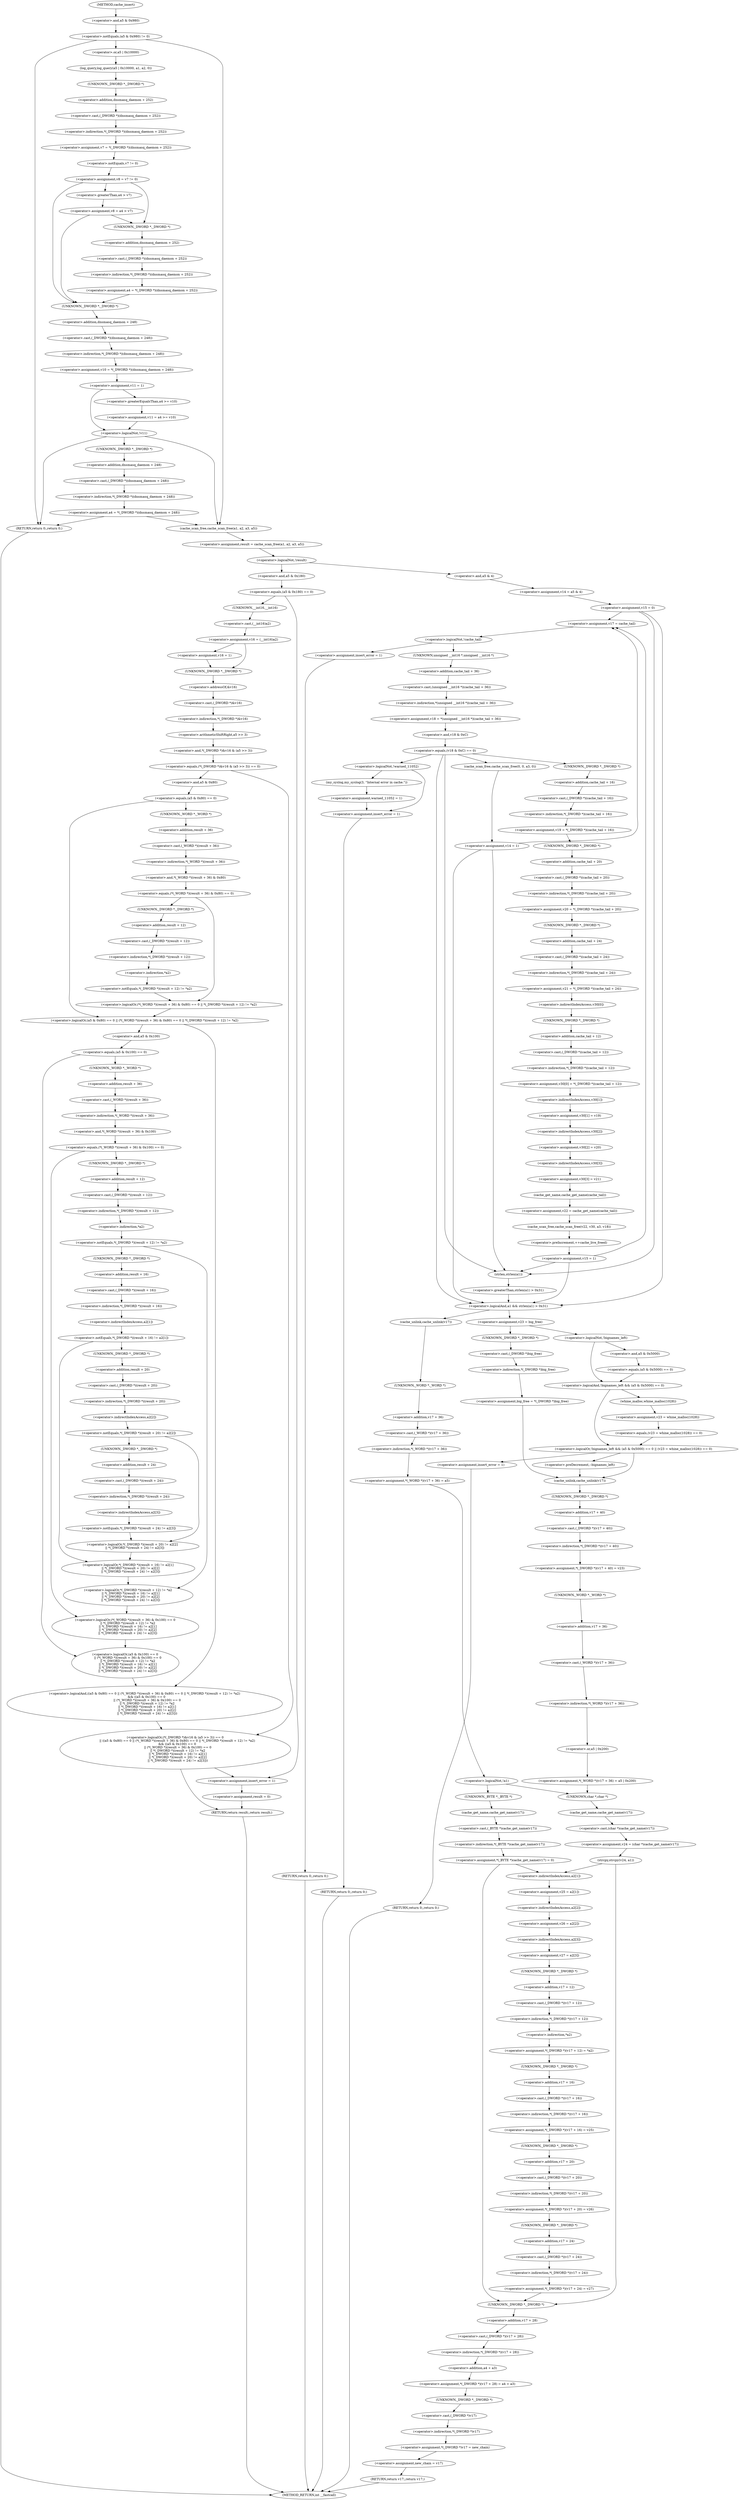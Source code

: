 digraph cache_insert {  
"1000149" [label = "(<operator>.notEquals,(a5 & 0x980) != 0)" ]
"1000150" [label = "(<operator>.and,a5 & 0x980)" ]
"1000155" [label = "(log_query,log_query(a5 | 0x10000, a1, a2, 0))" ]
"1000156" [label = "(<operator>.or,a5 | 0x10000)" ]
"1000162" [label = "(<operator>.assignment,v7 = *(_DWORD *)(dnsmasq_daemon + 252))" ]
"1000164" [label = "(<operator>.indirection,*(_DWORD *)(dnsmasq_daemon + 252))" ]
"1000165" [label = "(<operator>.cast,(_DWORD *)(dnsmasq_daemon + 252))" ]
"1000166" [label = "(UNKNOWN,_DWORD *,_DWORD *)" ]
"1000167" [label = "(<operator>.addition,dnsmasq_daemon + 252)" ]
"1000170" [label = "(<operator>.assignment,v8 = v7 != 0)" ]
"1000172" [label = "(<operator>.notEquals,v7 != 0)" ]
"1000177" [label = "(<operator>.assignment,v8 = a4 > v7)" ]
"1000179" [label = "(<operator>.greaterThan,a4 > v7)" ]
"1000184" [label = "(<operator>.assignment,a4 = *(_DWORD *)(dnsmasq_daemon + 252))" ]
"1000186" [label = "(<operator>.indirection,*(_DWORD *)(dnsmasq_daemon + 252))" ]
"1000187" [label = "(<operator>.cast,(_DWORD *)(dnsmasq_daemon + 252))" ]
"1000188" [label = "(UNKNOWN,_DWORD *,_DWORD *)" ]
"1000189" [label = "(<operator>.addition,dnsmasq_daemon + 252)" ]
"1000192" [label = "(<operator>.assignment,v10 = *(_DWORD *)(dnsmasq_daemon + 248))" ]
"1000194" [label = "(<operator>.indirection,*(_DWORD *)(dnsmasq_daemon + 248))" ]
"1000195" [label = "(<operator>.cast,(_DWORD *)(dnsmasq_daemon + 248))" ]
"1000196" [label = "(UNKNOWN,_DWORD *,_DWORD *)" ]
"1000197" [label = "(<operator>.addition,dnsmasq_daemon + 248)" ]
"1000200" [label = "(<operator>.assignment,v11 = 1)" ]
"1000205" [label = "(<operator>.assignment,v11 = a4 >= v10)" ]
"1000207" [label = "(<operator>.greaterEqualsThan,a4 >= v10)" ]
"1000211" [label = "(<operator>.logicalNot,!v11)" ]
"1000213" [label = "(<operator>.assignment,a4 = *(_DWORD *)(dnsmasq_daemon + 248))" ]
"1000215" [label = "(<operator>.indirection,*(_DWORD *)(dnsmasq_daemon + 248))" ]
"1000216" [label = "(<operator>.cast,(_DWORD *)(dnsmasq_daemon + 248))" ]
"1000217" [label = "(UNKNOWN,_DWORD *,_DWORD *)" ]
"1000218" [label = "(<operator>.addition,dnsmasq_daemon + 248)" ]
"1000223" [label = "(RETURN,return 0;,return 0;)" ]
"1000225" [label = "(<operator>.assignment,result = cache_scan_free(a1, a2, a3, a5))" ]
"1000227" [label = "(cache_scan_free,cache_scan_free(a1, a2, a3, a5))" ]
"1000233" [label = "(<operator>.logicalNot,!result)" ]
"1000236" [label = "(<operator>.assignment,v14 = a5 & 4)" ]
"1000238" [label = "(<operator>.and,a5 & 4)" ]
"1000241" [label = "(<operator>.assignment,v15 = 0)" ]
"1000247" [label = "(<operator>.assignment,v17 = cache_tail)" ]
"1000251" [label = "(<operator>.logicalNot,!cache_tail)" ]
"1000254" [label = "(<operator>.assignment,insert_error = 1)" ]
"1000257" [label = "(RETURN,return 0;,return 0;)" ]
"1000259" [label = "(<operator>.assignment,v18 = *(unsigned __int16 *)(cache_tail + 36))" ]
"1000261" [label = "(<operator>.indirection,*(unsigned __int16 *)(cache_tail + 36))" ]
"1000262" [label = "(<operator>.cast,(unsigned __int16 *)(cache_tail + 36))" ]
"1000263" [label = "(UNKNOWN,unsigned __int16 *,unsigned __int16 *)" ]
"1000264" [label = "(<operator>.addition,cache_tail + 36)" ]
"1000268" [label = "(<operator>.equals,(v18 & 0xC) == 0)" ]
"1000269" [label = "(<operator>.and,v18 & 0xC)" ]
"1000278" [label = "(<operator>.logicalNot,!warned_11052)" ]
"1000281" [label = "(my_syslog,my_syslog(3, \"Internal error in cache.\"))" ]
"1000284" [label = "(<operator>.assignment,warned_11052 = 1)" ]
"1000287" [label = "(<operator>.assignment,insert_error = 1)" ]
"1000290" [label = "(RETURN,return 0;,return 0;)" ]
"1000295" [label = "(<operator>.assignment,v19 = *(_DWORD *)(cache_tail + 16))" ]
"1000297" [label = "(<operator>.indirection,*(_DWORD *)(cache_tail + 16))" ]
"1000298" [label = "(<operator>.cast,(_DWORD *)(cache_tail + 16))" ]
"1000299" [label = "(UNKNOWN,_DWORD *,_DWORD *)" ]
"1000300" [label = "(<operator>.addition,cache_tail + 16)" ]
"1000303" [label = "(<operator>.assignment,v20 = *(_DWORD *)(cache_tail + 20))" ]
"1000305" [label = "(<operator>.indirection,*(_DWORD *)(cache_tail + 20))" ]
"1000306" [label = "(<operator>.cast,(_DWORD *)(cache_tail + 20))" ]
"1000307" [label = "(UNKNOWN,_DWORD *,_DWORD *)" ]
"1000308" [label = "(<operator>.addition,cache_tail + 20)" ]
"1000311" [label = "(<operator>.assignment,v21 = *(_DWORD *)(cache_tail + 24))" ]
"1000313" [label = "(<operator>.indirection,*(_DWORD *)(cache_tail + 24))" ]
"1000314" [label = "(<operator>.cast,(_DWORD *)(cache_tail + 24))" ]
"1000315" [label = "(UNKNOWN,_DWORD *,_DWORD *)" ]
"1000316" [label = "(<operator>.addition,cache_tail + 24)" ]
"1000319" [label = "(<operator>.assignment,v30[0] = *(_DWORD *)(cache_tail + 12))" ]
"1000320" [label = "(<operator>.indirectIndexAccess,v30[0])" ]
"1000323" [label = "(<operator>.indirection,*(_DWORD *)(cache_tail + 12))" ]
"1000324" [label = "(<operator>.cast,(_DWORD *)(cache_tail + 12))" ]
"1000325" [label = "(UNKNOWN,_DWORD *,_DWORD *)" ]
"1000326" [label = "(<operator>.addition,cache_tail + 12)" ]
"1000329" [label = "(<operator>.assignment,v30[1] = v19)" ]
"1000330" [label = "(<operator>.indirectIndexAccess,v30[1])" ]
"1000334" [label = "(<operator>.assignment,v30[2] = v20)" ]
"1000335" [label = "(<operator>.indirectIndexAccess,v30[2])" ]
"1000339" [label = "(<operator>.assignment,v30[3] = v21)" ]
"1000340" [label = "(<operator>.indirectIndexAccess,v30[3])" ]
"1000344" [label = "(<operator>.assignment,v22 = cache_get_name(cache_tail))" ]
"1000346" [label = "(cache_get_name,cache_get_name(cache_tail))" ]
"1000348" [label = "(cache_scan_free,cache_scan_free(v22, v30, a3, v18))" ]
"1000353" [label = "(<operator>.preIncrement,++cache_live_freed)" ]
"1000355" [label = "(<operator>.assignment,v15 = 1)" ]
"1000360" [label = "(cache_scan_free,cache_scan_free(0, 0, a3, 0))" ]
"1000365" [label = "(<operator>.assignment,v14 = 1)" ]
"1000369" [label = "(<operator>.logicalAnd,a1 && strlen(a1) > 0x31)" ]
"1000371" [label = "(<operator>.greaterThan,strlen(a1) > 0x31)" ]
"1000372" [label = "(strlen,strlen(a1))" ]
"1000376" [label = "(<operator>.assignment,v23 = big_free)" ]
"1000382" [label = "(<operator>.assignment,big_free = *(_DWORD *)big_free)" ]
"1000384" [label = "(<operator>.indirection,*(_DWORD *)big_free)" ]
"1000385" [label = "(<operator>.cast,(_DWORD *)big_free)" ]
"1000386" [label = "(UNKNOWN,_DWORD *,_DWORD *)" ]
"1000391" [label = "(<operator>.logicalOr,!bignames_left && (a5 & 0x5000) == 0 || (v23 = whine_malloc(1028)) == 0)" ]
"1000392" [label = "(<operator>.logicalAnd,!bignames_left && (a5 & 0x5000) == 0)" ]
"1000393" [label = "(<operator>.logicalNot,!bignames_left)" ]
"1000395" [label = "(<operator>.equals,(a5 & 0x5000) == 0)" ]
"1000396" [label = "(<operator>.and,a5 & 0x5000)" ]
"1000400" [label = "(<operator>.equals,(v23 = whine_malloc(1028)) == 0)" ]
"1000401" [label = "(<operator>.assignment,v23 = whine_malloc(1028))" ]
"1000403" [label = "(whine_malloc,whine_malloc(1028))" ]
"1000407" [label = "(<operator>.assignment,insert_error = 1)" ]
"1000410" [label = "(RETURN,return 0;,return 0;)" ]
"1000414" [label = "(<operator>.preDecrement,--bignames_left)" ]
"1000416" [label = "(cache_unlink,cache_unlink(v17))" ]
"1000418" [label = "(<operator>.assignment,*(_DWORD *)(v17 + 40) = v23)" ]
"1000419" [label = "(<operator>.indirection,*(_DWORD *)(v17 + 40))" ]
"1000420" [label = "(<operator>.cast,(_DWORD *)(v17 + 40))" ]
"1000421" [label = "(UNKNOWN,_DWORD *,_DWORD *)" ]
"1000422" [label = "(<operator>.addition,v17 + 40)" ]
"1000426" [label = "(<operator>.assignment,*(_WORD *)(v17 + 36) = a5 | 0x200)" ]
"1000427" [label = "(<operator>.indirection,*(_WORD *)(v17 + 36))" ]
"1000428" [label = "(<operator>.cast,(_WORD *)(v17 + 36))" ]
"1000429" [label = "(UNKNOWN,_WORD *,_WORD *)" ]
"1000430" [label = "(<operator>.addition,v17 + 36)" ]
"1000433" [label = "(<operator>.or,a5 | 0x200)" ]
"1000438" [label = "(cache_unlink,cache_unlink(v17))" ]
"1000440" [label = "(<operator>.assignment,*(_WORD *)(v17 + 36) = a5)" ]
"1000441" [label = "(<operator>.indirection,*(_WORD *)(v17 + 36))" ]
"1000442" [label = "(<operator>.cast,(_WORD *)(v17 + 36))" ]
"1000443" [label = "(UNKNOWN,_WORD *,_WORD *)" ]
"1000444" [label = "(<operator>.addition,v17 + 36)" ]
"1000449" [label = "(<operator>.logicalNot,!a1)" ]
"1000452" [label = "(<operator>.assignment,*(_BYTE *)cache_get_name(v17) = 0)" ]
"1000453" [label = "(<operator>.indirection,*(_BYTE *)cache_get_name(v17))" ]
"1000454" [label = "(<operator>.cast,(_BYTE *)cache_get_name(v17))" ]
"1000455" [label = "(UNKNOWN,_BYTE *,_BYTE *)" ]
"1000456" [label = "(cache_get_name,cache_get_name(v17))" ]
"1000460" [label = "(<operator>.assignment,v24 = (char *)cache_get_name(v17))" ]
"1000462" [label = "(<operator>.cast,(char *)cache_get_name(v17))" ]
"1000463" [label = "(UNKNOWN,char *,char *)" ]
"1000464" [label = "(cache_get_name,cache_get_name(v17))" ]
"1000466" [label = "(strcpy,strcpy(v24, a1))" ]
"1000473" [label = "(<operator>.assignment,v25 = a2[1])" ]
"1000475" [label = "(<operator>.indirectIndexAccess,a2[1])" ]
"1000478" [label = "(<operator>.assignment,v26 = a2[2])" ]
"1000480" [label = "(<operator>.indirectIndexAccess,a2[2])" ]
"1000483" [label = "(<operator>.assignment,v27 = a2[3])" ]
"1000485" [label = "(<operator>.indirectIndexAccess,a2[3])" ]
"1000488" [label = "(<operator>.assignment,*(_DWORD *)(v17 + 12) = *a2)" ]
"1000489" [label = "(<operator>.indirection,*(_DWORD *)(v17 + 12))" ]
"1000490" [label = "(<operator>.cast,(_DWORD *)(v17 + 12))" ]
"1000491" [label = "(UNKNOWN,_DWORD *,_DWORD *)" ]
"1000492" [label = "(<operator>.addition,v17 + 12)" ]
"1000495" [label = "(<operator>.indirection,*a2)" ]
"1000497" [label = "(<operator>.assignment,*(_DWORD *)(v17 + 16) = v25)" ]
"1000498" [label = "(<operator>.indirection,*(_DWORD *)(v17 + 16))" ]
"1000499" [label = "(<operator>.cast,(_DWORD *)(v17 + 16))" ]
"1000500" [label = "(UNKNOWN,_DWORD *,_DWORD *)" ]
"1000501" [label = "(<operator>.addition,v17 + 16)" ]
"1000505" [label = "(<operator>.assignment,*(_DWORD *)(v17 + 20) = v26)" ]
"1000506" [label = "(<operator>.indirection,*(_DWORD *)(v17 + 20))" ]
"1000507" [label = "(<operator>.cast,(_DWORD *)(v17 + 20))" ]
"1000508" [label = "(UNKNOWN,_DWORD *,_DWORD *)" ]
"1000509" [label = "(<operator>.addition,v17 + 20)" ]
"1000513" [label = "(<operator>.assignment,*(_DWORD *)(v17 + 24) = v27)" ]
"1000514" [label = "(<operator>.indirection,*(_DWORD *)(v17 + 24))" ]
"1000515" [label = "(<operator>.cast,(_DWORD *)(v17 + 24))" ]
"1000516" [label = "(UNKNOWN,_DWORD *,_DWORD *)" ]
"1000517" [label = "(<operator>.addition,v17 + 24)" ]
"1000521" [label = "(<operator>.assignment,*(_DWORD *)(v17 + 28) = a4 + a3)" ]
"1000522" [label = "(<operator>.indirection,*(_DWORD *)(v17 + 28))" ]
"1000523" [label = "(<operator>.cast,(_DWORD *)(v17 + 28))" ]
"1000524" [label = "(UNKNOWN,_DWORD *,_DWORD *)" ]
"1000525" [label = "(<operator>.addition,v17 + 28)" ]
"1000528" [label = "(<operator>.addition,a4 + a3)" ]
"1000531" [label = "(<operator>.assignment,*(_DWORD *)v17 = new_chain)" ]
"1000532" [label = "(<operator>.indirection,*(_DWORD *)v17)" ]
"1000533" [label = "(<operator>.cast,(_DWORD *)v17)" ]
"1000534" [label = "(UNKNOWN,_DWORD *,_DWORD *)" ]
"1000537" [label = "(<operator>.assignment,new_chain = v17)" ]
"1000540" [label = "(RETURN,return v17;,return v17;)" ]
"1000543" [label = "(<operator>.equals,(a5 & 0x180) == 0)" ]
"1000544" [label = "(<operator>.and,a5 & 0x180)" ]
"1000549" [label = "(<operator>.assignment,v16 = (__int16)a2)" ]
"1000551" [label = "(<operator>.cast,(__int16)a2)" ]
"1000552" [label = "(UNKNOWN,__int16,__int16)" ]
"1000556" [label = "(<operator>.assignment,v16 = 1)" ]
"1000560" [label = "(<operator>.logicalOr,(*(_DWORD *)&v16 & (a5 >> 3)) == 0\n    || ((a5 & 0x80) == 0 || (*(_WORD *)(result + 36) & 0x80) == 0 || *(_DWORD *)(result + 12) != *a2)\n    && ((a5 & 0x100) == 0\n     || (*(_WORD *)(result + 36) & 0x100) == 0\n     || *(_DWORD *)(result + 12) != *a2\n     || *(_DWORD *)(result + 16) != a2[1]\n     || *(_DWORD *)(result + 20) != a2[2]\n     || *(_DWORD *)(result + 24) != a2[3]))" ]
"1000561" [label = "(<operator>.equals,(*(_DWORD *)&v16 & (a5 >> 3)) == 0)" ]
"1000562" [label = "(<operator>.and,*(_DWORD *)&v16 & (a5 >> 3))" ]
"1000563" [label = "(<operator>.indirection,*(_DWORD *)&v16)" ]
"1000564" [label = "(<operator>.cast,(_DWORD *)&v16)" ]
"1000565" [label = "(UNKNOWN,_DWORD *,_DWORD *)" ]
"1000566" [label = "(<operator>.addressOf,&v16)" ]
"1000568" [label = "(<operator>.arithmeticShiftRight,a5 >> 3)" ]
"1000572" [label = "(<operator>.logicalAnd,((a5 & 0x80) == 0 || (*(_WORD *)(result + 36) & 0x80) == 0 || *(_DWORD *)(result + 12) != *a2)\n    && ((a5 & 0x100) == 0\n     || (*(_WORD *)(result + 36) & 0x100) == 0\n     || *(_DWORD *)(result + 12) != *a2\n     || *(_DWORD *)(result + 16) != a2[1]\n     || *(_DWORD *)(result + 20) != a2[2]\n     || *(_DWORD *)(result + 24) != a2[3]))" ]
"1000573" [label = "(<operator>.logicalOr,(a5 & 0x80) == 0 || (*(_WORD *)(result + 36) & 0x80) == 0 || *(_DWORD *)(result + 12) != *a2)" ]
"1000574" [label = "(<operator>.equals,(a5 & 0x80) == 0)" ]
"1000575" [label = "(<operator>.and,a5 & 0x80)" ]
"1000579" [label = "(<operator>.logicalOr,(*(_WORD *)(result + 36) & 0x80) == 0 || *(_DWORD *)(result + 12) != *a2)" ]
"1000580" [label = "(<operator>.equals,(*(_WORD *)(result + 36) & 0x80) == 0)" ]
"1000581" [label = "(<operator>.and,*(_WORD *)(result + 36) & 0x80)" ]
"1000582" [label = "(<operator>.indirection,*(_WORD *)(result + 36))" ]
"1000583" [label = "(<operator>.cast,(_WORD *)(result + 36))" ]
"1000584" [label = "(UNKNOWN,_WORD *,_WORD *)" ]
"1000585" [label = "(<operator>.addition,result + 36)" ]
"1000590" [label = "(<operator>.notEquals,*(_DWORD *)(result + 12) != *a2)" ]
"1000591" [label = "(<operator>.indirection,*(_DWORD *)(result + 12))" ]
"1000592" [label = "(<operator>.cast,(_DWORD *)(result + 12))" ]
"1000593" [label = "(UNKNOWN,_DWORD *,_DWORD *)" ]
"1000594" [label = "(<operator>.addition,result + 12)" ]
"1000597" [label = "(<operator>.indirection,*a2)" ]
"1000599" [label = "(<operator>.logicalOr,(a5 & 0x100) == 0\n     || (*(_WORD *)(result + 36) & 0x100) == 0\n     || *(_DWORD *)(result + 12) != *a2\n     || *(_DWORD *)(result + 16) != a2[1]\n     || *(_DWORD *)(result + 20) != a2[2]\n     || *(_DWORD *)(result + 24) != a2[3])" ]
"1000600" [label = "(<operator>.equals,(a5 & 0x100) == 0)" ]
"1000601" [label = "(<operator>.and,a5 & 0x100)" ]
"1000605" [label = "(<operator>.logicalOr,(*(_WORD *)(result + 36) & 0x100) == 0\n     || *(_DWORD *)(result + 12) != *a2\n     || *(_DWORD *)(result + 16) != a2[1]\n     || *(_DWORD *)(result + 20) != a2[2]\n     || *(_DWORD *)(result + 24) != a2[3])" ]
"1000606" [label = "(<operator>.equals,(*(_WORD *)(result + 36) & 0x100) == 0)" ]
"1000607" [label = "(<operator>.and,*(_WORD *)(result + 36) & 0x100)" ]
"1000608" [label = "(<operator>.indirection,*(_WORD *)(result + 36))" ]
"1000609" [label = "(<operator>.cast,(_WORD *)(result + 36))" ]
"1000610" [label = "(UNKNOWN,_WORD *,_WORD *)" ]
"1000611" [label = "(<operator>.addition,result + 36)" ]
"1000616" [label = "(<operator>.logicalOr,*(_DWORD *)(result + 12) != *a2\n     || *(_DWORD *)(result + 16) != a2[1]\n     || *(_DWORD *)(result + 20) != a2[2]\n     || *(_DWORD *)(result + 24) != a2[3])" ]
"1000617" [label = "(<operator>.notEquals,*(_DWORD *)(result + 12) != *a2)" ]
"1000618" [label = "(<operator>.indirection,*(_DWORD *)(result + 12))" ]
"1000619" [label = "(<operator>.cast,(_DWORD *)(result + 12))" ]
"1000620" [label = "(UNKNOWN,_DWORD *,_DWORD *)" ]
"1000621" [label = "(<operator>.addition,result + 12)" ]
"1000624" [label = "(<operator>.indirection,*a2)" ]
"1000626" [label = "(<operator>.logicalOr,*(_DWORD *)(result + 16) != a2[1]\n     || *(_DWORD *)(result + 20) != a2[2]\n     || *(_DWORD *)(result + 24) != a2[3])" ]
"1000627" [label = "(<operator>.notEquals,*(_DWORD *)(result + 16) != a2[1])" ]
"1000628" [label = "(<operator>.indirection,*(_DWORD *)(result + 16))" ]
"1000629" [label = "(<operator>.cast,(_DWORD *)(result + 16))" ]
"1000630" [label = "(UNKNOWN,_DWORD *,_DWORD *)" ]
"1000631" [label = "(<operator>.addition,result + 16)" ]
"1000634" [label = "(<operator>.indirectIndexAccess,a2[1])" ]
"1000637" [label = "(<operator>.logicalOr,*(_DWORD *)(result + 20) != a2[2]\n     || *(_DWORD *)(result + 24) != a2[3])" ]
"1000638" [label = "(<operator>.notEquals,*(_DWORD *)(result + 20) != a2[2])" ]
"1000639" [label = "(<operator>.indirection,*(_DWORD *)(result + 20))" ]
"1000640" [label = "(<operator>.cast,(_DWORD *)(result + 20))" ]
"1000641" [label = "(UNKNOWN,_DWORD *,_DWORD *)" ]
"1000642" [label = "(<operator>.addition,result + 20)" ]
"1000645" [label = "(<operator>.indirectIndexAccess,a2[2])" ]
"1000648" [label = "(<operator>.notEquals,*(_DWORD *)(result + 24) != a2[3])" ]
"1000649" [label = "(<operator>.indirection,*(_DWORD *)(result + 24))" ]
"1000650" [label = "(<operator>.cast,(_DWORD *)(result + 24))" ]
"1000651" [label = "(UNKNOWN,_DWORD *,_DWORD *)" ]
"1000652" [label = "(<operator>.addition,result + 24)" ]
"1000655" [label = "(<operator>.indirectIndexAccess,a2[3])" ]
"1000660" [label = "(<operator>.assignment,insert_error = 1)" ]
"1000663" [label = "(<operator>.assignment,result = 0)" ]
"1000666" [label = "(RETURN,return result;,return result;)" ]
"1000121" [label = "(METHOD,cache_insert)" ]
"1000668" [label = "(METHOD_RETURN,int __fastcall)" ]
  "1000149" -> "1000156" 
  "1000149" -> "1000223" 
  "1000149" -> "1000227" 
  "1000150" -> "1000149" 
  "1000155" -> "1000166" 
  "1000156" -> "1000155" 
  "1000162" -> "1000172" 
  "1000164" -> "1000162" 
  "1000165" -> "1000164" 
  "1000166" -> "1000167" 
  "1000167" -> "1000165" 
  "1000170" -> "1000179" 
  "1000170" -> "1000188" 
  "1000170" -> "1000196" 
  "1000172" -> "1000170" 
  "1000177" -> "1000188" 
  "1000177" -> "1000196" 
  "1000179" -> "1000177" 
  "1000184" -> "1000196" 
  "1000186" -> "1000184" 
  "1000187" -> "1000186" 
  "1000188" -> "1000189" 
  "1000189" -> "1000187" 
  "1000192" -> "1000200" 
  "1000194" -> "1000192" 
  "1000195" -> "1000194" 
  "1000196" -> "1000197" 
  "1000197" -> "1000195" 
  "1000200" -> "1000207" 
  "1000200" -> "1000211" 
  "1000205" -> "1000211" 
  "1000207" -> "1000205" 
  "1000211" -> "1000217" 
  "1000211" -> "1000223" 
  "1000211" -> "1000227" 
  "1000213" -> "1000223" 
  "1000213" -> "1000227" 
  "1000215" -> "1000213" 
  "1000216" -> "1000215" 
  "1000217" -> "1000218" 
  "1000218" -> "1000216" 
  "1000223" -> "1000668" 
  "1000225" -> "1000233" 
  "1000227" -> "1000225" 
  "1000233" -> "1000238" 
  "1000233" -> "1000544" 
  "1000236" -> "1000241" 
  "1000238" -> "1000236" 
  "1000241" -> "1000247" 
  "1000241" -> "1000369" 
  "1000241" -> "1000372" 
  "1000247" -> "1000251" 
  "1000251" -> "1000254" 
  "1000251" -> "1000263" 
  "1000254" -> "1000257" 
  "1000257" -> "1000668" 
  "1000259" -> "1000269" 
  "1000261" -> "1000259" 
  "1000262" -> "1000261" 
  "1000263" -> "1000264" 
  "1000264" -> "1000262" 
  "1000268" -> "1000369" 
  "1000268" -> "1000372" 
  "1000268" -> "1000278" 
  "1000268" -> "1000299" 
  "1000268" -> "1000360" 
  "1000269" -> "1000268" 
  "1000278" -> "1000281" 
  "1000278" -> "1000287" 
  "1000281" -> "1000284" 
  "1000284" -> "1000287" 
  "1000287" -> "1000290" 
  "1000290" -> "1000668" 
  "1000295" -> "1000307" 
  "1000297" -> "1000295" 
  "1000298" -> "1000297" 
  "1000299" -> "1000300" 
  "1000300" -> "1000298" 
  "1000303" -> "1000315" 
  "1000305" -> "1000303" 
  "1000306" -> "1000305" 
  "1000307" -> "1000308" 
  "1000308" -> "1000306" 
  "1000311" -> "1000320" 
  "1000313" -> "1000311" 
  "1000314" -> "1000313" 
  "1000315" -> "1000316" 
  "1000316" -> "1000314" 
  "1000319" -> "1000330" 
  "1000320" -> "1000325" 
  "1000323" -> "1000319" 
  "1000324" -> "1000323" 
  "1000325" -> "1000326" 
  "1000326" -> "1000324" 
  "1000329" -> "1000335" 
  "1000330" -> "1000329" 
  "1000334" -> "1000340" 
  "1000335" -> "1000334" 
  "1000339" -> "1000346" 
  "1000340" -> "1000339" 
  "1000344" -> "1000348" 
  "1000346" -> "1000344" 
  "1000348" -> "1000353" 
  "1000353" -> "1000355" 
  "1000355" -> "1000247" 
  "1000355" -> "1000369" 
  "1000355" -> "1000372" 
  "1000360" -> "1000365" 
  "1000365" -> "1000247" 
  "1000365" -> "1000369" 
  "1000365" -> "1000372" 
  "1000369" -> "1000376" 
  "1000369" -> "1000438" 
  "1000371" -> "1000369" 
  "1000372" -> "1000371" 
  "1000376" -> "1000386" 
  "1000376" -> "1000393" 
  "1000382" -> "1000416" 
  "1000384" -> "1000382" 
  "1000385" -> "1000384" 
  "1000386" -> "1000385" 
  "1000391" -> "1000407" 
  "1000391" -> "1000414" 
  "1000391" -> "1000416" 
  "1000392" -> "1000391" 
  "1000392" -> "1000403" 
  "1000393" -> "1000392" 
  "1000393" -> "1000396" 
  "1000395" -> "1000392" 
  "1000396" -> "1000395" 
  "1000400" -> "1000391" 
  "1000401" -> "1000400" 
  "1000403" -> "1000401" 
  "1000407" -> "1000410" 
  "1000410" -> "1000668" 
  "1000414" -> "1000416" 
  "1000416" -> "1000421" 
  "1000418" -> "1000429" 
  "1000419" -> "1000418" 
  "1000420" -> "1000419" 
  "1000421" -> "1000422" 
  "1000422" -> "1000420" 
  "1000426" -> "1000463" 
  "1000427" -> "1000433" 
  "1000428" -> "1000427" 
  "1000429" -> "1000430" 
  "1000430" -> "1000428" 
  "1000433" -> "1000426" 
  "1000438" -> "1000443" 
  "1000440" -> "1000449" 
  "1000441" -> "1000440" 
  "1000442" -> "1000441" 
  "1000443" -> "1000444" 
  "1000444" -> "1000442" 
  "1000449" -> "1000455" 
  "1000449" -> "1000463" 
  "1000452" -> "1000524" 
  "1000452" -> "1000475" 
  "1000453" -> "1000452" 
  "1000454" -> "1000453" 
  "1000455" -> "1000456" 
  "1000456" -> "1000454" 
  "1000460" -> "1000466" 
  "1000462" -> "1000460" 
  "1000463" -> "1000464" 
  "1000464" -> "1000462" 
  "1000466" -> "1000524" 
  "1000466" -> "1000475" 
  "1000473" -> "1000480" 
  "1000475" -> "1000473" 
  "1000478" -> "1000485" 
  "1000480" -> "1000478" 
  "1000483" -> "1000491" 
  "1000485" -> "1000483" 
  "1000488" -> "1000500" 
  "1000489" -> "1000495" 
  "1000490" -> "1000489" 
  "1000491" -> "1000492" 
  "1000492" -> "1000490" 
  "1000495" -> "1000488" 
  "1000497" -> "1000508" 
  "1000498" -> "1000497" 
  "1000499" -> "1000498" 
  "1000500" -> "1000501" 
  "1000501" -> "1000499" 
  "1000505" -> "1000516" 
  "1000506" -> "1000505" 
  "1000507" -> "1000506" 
  "1000508" -> "1000509" 
  "1000509" -> "1000507" 
  "1000513" -> "1000524" 
  "1000514" -> "1000513" 
  "1000515" -> "1000514" 
  "1000516" -> "1000517" 
  "1000517" -> "1000515" 
  "1000521" -> "1000534" 
  "1000522" -> "1000528" 
  "1000523" -> "1000522" 
  "1000524" -> "1000525" 
  "1000525" -> "1000523" 
  "1000528" -> "1000521" 
  "1000531" -> "1000537" 
  "1000532" -> "1000531" 
  "1000533" -> "1000532" 
  "1000534" -> "1000533" 
  "1000537" -> "1000540" 
  "1000540" -> "1000668" 
  "1000543" -> "1000660" 
  "1000543" -> "1000552" 
  "1000544" -> "1000543" 
  "1000549" -> "1000565" 
  "1000549" -> "1000556" 
  "1000551" -> "1000549" 
  "1000552" -> "1000551" 
  "1000556" -> "1000565" 
  "1000560" -> "1000660" 
  "1000560" -> "1000666" 
  "1000561" -> "1000560" 
  "1000561" -> "1000575" 
  "1000562" -> "1000561" 
  "1000563" -> "1000568" 
  "1000564" -> "1000563" 
  "1000565" -> "1000566" 
  "1000566" -> "1000564" 
  "1000568" -> "1000562" 
  "1000572" -> "1000560" 
  "1000573" -> "1000572" 
  "1000573" -> "1000601" 
  "1000574" -> "1000584" 
  "1000574" -> "1000573" 
  "1000575" -> "1000574" 
  "1000579" -> "1000573" 
  "1000580" -> "1000593" 
  "1000580" -> "1000579" 
  "1000581" -> "1000580" 
  "1000582" -> "1000581" 
  "1000583" -> "1000582" 
  "1000584" -> "1000585" 
  "1000585" -> "1000583" 
  "1000590" -> "1000579" 
  "1000591" -> "1000597" 
  "1000592" -> "1000591" 
  "1000593" -> "1000594" 
  "1000594" -> "1000592" 
  "1000597" -> "1000590" 
  "1000599" -> "1000572" 
  "1000600" -> "1000610" 
  "1000600" -> "1000599" 
  "1000601" -> "1000600" 
  "1000605" -> "1000599" 
  "1000606" -> "1000620" 
  "1000606" -> "1000605" 
  "1000607" -> "1000606" 
  "1000608" -> "1000607" 
  "1000609" -> "1000608" 
  "1000610" -> "1000611" 
  "1000611" -> "1000609" 
  "1000616" -> "1000605" 
  "1000617" -> "1000630" 
  "1000617" -> "1000616" 
  "1000618" -> "1000624" 
  "1000619" -> "1000618" 
  "1000620" -> "1000621" 
  "1000621" -> "1000619" 
  "1000624" -> "1000617" 
  "1000626" -> "1000616" 
  "1000627" -> "1000641" 
  "1000627" -> "1000626" 
  "1000628" -> "1000634" 
  "1000629" -> "1000628" 
  "1000630" -> "1000631" 
  "1000631" -> "1000629" 
  "1000634" -> "1000627" 
  "1000637" -> "1000626" 
  "1000638" -> "1000651" 
  "1000638" -> "1000637" 
  "1000639" -> "1000645" 
  "1000640" -> "1000639" 
  "1000641" -> "1000642" 
  "1000642" -> "1000640" 
  "1000645" -> "1000638" 
  "1000648" -> "1000637" 
  "1000649" -> "1000655" 
  "1000650" -> "1000649" 
  "1000651" -> "1000652" 
  "1000652" -> "1000650" 
  "1000655" -> "1000648" 
  "1000660" -> "1000663" 
  "1000663" -> "1000666" 
  "1000666" -> "1000668" 
  "1000121" -> "1000150" 
}
